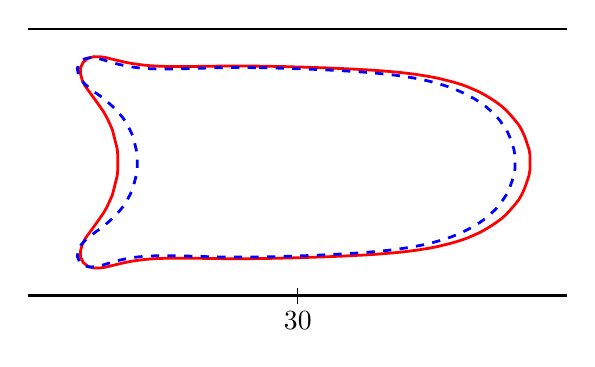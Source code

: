 \begin{tikzpicture}[scale=1.0]

\begin{axis}[
  hide axis,
  axis equal image,
  xmin = +25,
  xmax = +35,
  ymin = -3.0,
  ymax = +3.0,
  xtick = \empty,
  ytick = \empty,
]

\addplot[red,line width=1pt] coordinates{
(2.953e+01,1.779e+00)
(2.949e+01,1.78e+00)
(2.945e+01,1.78e+00)
(2.941e+01,1.781e+00)
(2.937e+01,1.782e+00)
(2.933e+01,1.782e+00)
(2.928e+01,1.783e+00)
(2.924e+01,1.783e+00)
(2.919e+01,1.784e+00)
(2.915e+01,1.784e+00)
(2.91e+01,1.785e+00)
(2.905e+01,1.785e+00)
(2.9e+01,1.785e+00)
(2.894e+01,1.785e+00)
(2.889e+01,1.785e+00)
(2.883e+01,1.785e+00)
(2.877e+01,1.785e+00)
(2.871e+01,1.785e+00)
(2.864e+01,1.784e+00)
(2.858e+01,1.784e+00)
(2.851e+01,1.783e+00)
(2.844e+01,1.782e+00)
(2.837e+01,1.781e+00)
(2.83e+01,1.78e+00)
(2.822e+01,1.779e+00)
(2.814e+01,1.778e+00)
(2.806e+01,1.777e+00)
(2.798e+01,1.776e+00)
(2.79e+01,1.776e+00)
(2.781e+01,1.775e+00)
(2.773e+01,1.775e+00)
(2.764e+01,1.776e+00)
(2.755e+01,1.778e+00)
(2.745e+01,1.781e+00)
(2.736e+01,1.786e+00)
(2.726e+01,1.792e+00)
(2.716e+01,1.801e+00)
(2.707e+01,1.812e+00)
(2.696e+01,1.827e+00)
(2.686e+01,1.845e+00)
(2.676e+01,1.866e+00)
(2.666e+01,1.89e+00)
(2.655e+01,1.916e+00)
(2.645e+01,1.941e+00)
(2.634e+01,1.958e+00)
(2.623e+01,1.959e+00)
(2.612e+01,1.929e+00)
(2.603e+01,1.857e+00)
(2.598e+01,1.753e+00)
(2.598e+01,1.638e+00)
(2.601e+01,1.526e+00)
(2.606e+01,1.422e+00)
(2.613e+01,1.324e+00)
(2.62e+01,1.228e+00)
(2.627e+01,1.132e+00)
(2.634e+01,1.033e+00)
(2.641e+01,9.313e-01)
(2.647e+01,8.253e-01)
(2.652e+01,7.154e-01)
(2.657e+01,6.02e-01)
(2.66e+01,4.854e-01)
(2.663e+01,3.663e-01)
(2.666e+01,2.453e-01)
(2.667e+01,1.23e-01)
(2.667e+01,-9.582e-10)
(2.667e+01,-1.23e-01)
(2.666e+01,-2.453e-01)
(2.663e+01,-3.663e-01)
(2.66e+01,-4.854e-01)
(2.657e+01,-6.02e-01)
(2.652e+01,-7.154e-01)
(2.647e+01,-8.253e-01)
(2.641e+01,-9.313e-01)
(2.634e+01,-1.033e+00)
(2.627e+01,-1.132e+00)
(2.62e+01,-1.228e+00)
(2.613e+01,-1.324e+00)
(2.606e+01,-1.422e+00)
(2.601e+01,-1.526e+00)
(2.598e+01,-1.638e+00)
(2.598e+01,-1.753e+00)
(2.603e+01,-1.857e+00)
(2.612e+01,-1.929e+00)
(2.623e+01,-1.959e+00)
(2.634e+01,-1.958e+00)
(2.645e+01,-1.941e+00)
(2.655e+01,-1.916e+00)
(2.666e+01,-1.89e+00)
(2.676e+01,-1.866e+00)
(2.686e+01,-1.845e+00)
(2.696e+01,-1.827e+00)
(2.707e+01,-1.812e+00)
(2.716e+01,-1.801e+00)
(2.726e+01,-1.792e+00)
(2.736e+01,-1.786e+00)
(2.745e+01,-1.781e+00)
(2.755e+01,-1.778e+00)
(2.764e+01,-1.776e+00)
(2.773e+01,-1.775e+00)
(2.781e+01,-1.775e+00)
(2.79e+01,-1.776e+00)
(2.798e+01,-1.776e+00)
(2.806e+01,-1.777e+00)
(2.814e+01,-1.778e+00)
(2.822e+01,-1.779e+00)
(2.83e+01,-1.78e+00)
(2.837e+01,-1.781e+00)
(2.844e+01,-1.782e+00)
(2.851e+01,-1.783e+00)
(2.858e+01,-1.784e+00)
(2.864e+01,-1.784e+00)
(2.871e+01,-1.785e+00)
(2.877e+01,-1.785e+00)
(2.883e+01,-1.785e+00)
(2.889e+01,-1.785e+00)
(2.894e+01,-1.785e+00)
(2.9e+01,-1.785e+00)
(2.905e+01,-1.785e+00)
(2.91e+01,-1.785e+00)
(2.915e+01,-1.784e+00)
(2.919e+01,-1.784e+00)
(2.924e+01,-1.783e+00)
(2.928e+01,-1.783e+00)
(2.933e+01,-1.782e+00)
(2.937e+01,-1.782e+00)
(2.941e+01,-1.781e+00)
(2.945e+01,-1.78e+00)
(2.949e+01,-1.78e+00)
(2.953e+01,-1.779e+00)
(2.958e+01,-1.778e+00)
(2.962e+01,-1.777e+00)
(2.966e+01,-1.776e+00)
(2.97e+01,-1.776e+00)
(2.974e+01,-1.774e+00)
(2.978e+01,-1.774e+00)
(2.983e+01,-1.772e+00)
(2.988e+01,-1.771e+00)
(2.992e+01,-1.77e+00)
(2.997e+01,-1.768e+00)
(3.002e+01,-1.767e+00)
(3.007e+01,-1.766e+00)
(3.013e+01,-1.764e+00)
(3.018e+01,-1.762e+00)
(3.024e+01,-1.76e+00)
(3.03e+01,-1.758e+00)
(3.036e+01,-1.756e+00)
(3.042e+01,-1.754e+00)
(3.049e+01,-1.752e+00)
(3.056e+01,-1.749e+00)
(3.063e+01,-1.746e+00)
(3.07e+01,-1.743e+00)
(3.077e+01,-1.74e+00)
(3.085e+01,-1.737e+00)
(3.092e+01,-1.733e+00)
(3.1e+01,-1.73e+00)
(3.108e+01,-1.725e+00)
(3.117e+01,-1.721e+00)
(3.125e+01,-1.716e+00)
(3.134e+01,-1.711e+00)
(3.143e+01,-1.705e+00)
(3.152e+01,-1.698e+00)
(3.161e+01,-1.691e+00)
(3.171e+01,-1.683e+00)
(3.18e+01,-1.675e+00)
(3.19e+01,-1.665e+00)
(3.2e+01,-1.654e+00)
(3.21e+01,-1.642e+00)
(3.22e+01,-1.629e+00)
(3.23e+01,-1.613e+00)
(3.241e+01,-1.596e+00)
(3.251e+01,-1.577e+00)
(3.262e+01,-1.555e+00)
(3.272e+01,-1.53e+00)
(3.283e+01,-1.503e+00)
(3.294e+01,-1.472e+00)
(3.305e+01,-1.437e+00)
(3.316e+01,-1.397e+00)
(3.326e+01,-1.353e+00)
(3.337e+01,-1.304e+00)
(3.347e+01,-1.25e+00)
(3.357e+01,-1.19e+00)
(3.367e+01,-1.124e+00)
(3.377e+01,-1.051e+00)
(3.386e+01,-9.717e-01)
(3.394e+01,-8.857e-01)
(3.402e+01,-7.931e-01)
(3.41e+01,-6.941e-01)
(3.416e+01,-5.891e-01)
(3.421e+01,-4.785e-01)
(3.425e+01,-3.633e-01)
(3.429e+01,-2.444e-01)
(3.431e+01,-1.229e-01)
(3.431e+01,1.173e-09)
(3.431e+01,1.229e-01)
(3.429e+01,2.444e-01)
(3.425e+01,3.633e-01)
(3.421e+01,4.785e-01)
(3.416e+01,5.891e-01)
(3.41e+01,6.941e-01)
(3.402e+01,7.931e-01)
(3.394e+01,8.857e-01)
(3.386e+01,9.717e-01)
(3.377e+01,1.051e+00)
(3.367e+01,1.124e+00)
(3.357e+01,1.19e+00)
(3.347e+01,1.25e+00)
(3.337e+01,1.304e+00)
(3.326e+01,1.353e+00)
(3.316e+01,1.397e+00)
(3.305e+01,1.437e+00)
(3.294e+01,1.472e+00)
(3.283e+01,1.503e+00)
(3.272e+01,1.53e+00)
(3.262e+01,1.555e+00)
(3.251e+01,1.577e+00)
(3.241e+01,1.596e+00)
(3.23e+01,1.613e+00)
(3.22e+01,1.629e+00)
(3.21e+01,1.642e+00)
(3.2e+01,1.654e+00)
(3.19e+01,1.665e+00)
(3.18e+01,1.675e+00)
(3.171e+01,1.683e+00)
(3.161e+01,1.691e+00)
(3.152e+01,1.698e+00)
(3.143e+01,1.705e+00)
(3.134e+01,1.711e+00)
(3.125e+01,1.716e+00)
(3.117e+01,1.721e+00)
(3.108e+01,1.725e+00)
(3.1e+01,1.73e+00)
(3.092e+01,1.733e+00)
(3.085e+01,1.737e+00)
(3.077e+01,1.74e+00)
(3.07e+01,1.743e+00)
(3.063e+01,1.746e+00)
(3.056e+01,1.749e+00)
(3.049e+01,1.752e+00)
(3.042e+01,1.754e+00)
(3.036e+01,1.756e+00)
(3.03e+01,1.758e+00)
(3.024e+01,1.76e+00)
(3.018e+01,1.762e+00)
(3.013e+01,1.764e+00)
(3.007e+01,1.766e+00)
(3.002e+01,1.767e+00)
(2.997e+01,1.768e+00)
(2.992e+01,1.77e+00)
(2.988e+01,1.771e+00)
(2.983e+01,1.772e+00)
(2.978e+01,1.774e+00)
(2.974e+01,1.774e+00)
(2.97e+01,1.776e+00)
(2.966e+01,1.776e+00)
(2.962e+01,1.777e+00)
(2.958e+01,1.778e+00)
(2.953e+01,1.779e+00)
};

\addplot[blue,dashed,line width=1pt] coordinates{
(2.923e+01,1.754e+00)
(2.919e+01,1.755e+00)
(2.915e+01,1.755e+00)
(2.911e+01,1.756e+00)
(2.907e+01,1.756e+00)
(2.903e+01,1.756e+00)
(2.898e+01,1.756e+00)
(2.894e+01,1.756e+00)
(2.889e+01,1.756e+00)
(2.885e+01,1.756e+00)
(2.88e+01,1.756e+00)
(2.875e+01,1.755e+00)
(2.869e+01,1.755e+00)
(2.864e+01,1.754e+00)
(2.858e+01,1.753e+00)
(2.853e+01,1.752e+00)
(2.847e+01,1.751e+00)
(2.841e+01,1.75e+00)
(2.834e+01,1.748e+00)
(2.828e+01,1.746e+00)
(2.821e+01,1.745e+00)
(2.814e+01,1.742e+00)
(2.807e+01,1.74e+00)
(2.8e+01,1.738e+00)
(2.792e+01,1.736e+00)
(2.784e+01,1.734e+00)
(2.776e+01,1.732e+00)
(2.768e+01,1.731e+00)
(2.76e+01,1.73e+00)
(2.751e+01,1.73e+00)
(2.743e+01,1.73e+00)
(2.734e+01,1.733e+00)
(2.724e+01,1.737e+00)
(2.715e+01,1.743e+00)
(2.706e+01,1.751e+00)
(2.696e+01,1.763e+00)
(2.687e+01,1.778e+00)
(2.677e+01,1.798e+00)
(2.667e+01,1.821e+00)
(2.657e+01,1.849e+00)
(2.647e+01,1.879e+00)
(2.637e+01,1.909e+00)
(2.626e+01,1.932e+00)
(2.615e+01,1.94e+00)
(2.605e+01,1.915e+00)
(2.596e+01,1.845e+00)
(2.592e+01,1.74e+00)
(2.594e+01,1.628e+00)
(2.599e+01,1.527e+00)
(2.607e+01,1.441e+00)
(2.616e+01,1.366e+00)
(2.625e+01,1.296e+00)
(2.635e+01,1.226e+00)
(2.644e+01,1.154e+00)
(2.653e+01,1.076e+00)
(2.662e+01,9.922e-01)
(2.67e+01,9.02e-01)
(2.678e+01,8.054e-01)
(2.684e+01,7.027e-01)
(2.69e+01,5.945e-01)
(2.695e+01,4.816e-01)
(2.698e+01,3.647e-01)
(2.701e+01,2.448e-01)
(2.703e+01,1.229e-01)
(2.703e+01,-2.995e-09)
(2.703e+01,-1.229e-01)
(2.701e+01,-2.448e-01)
(2.698e+01,-3.647e-01)
(2.695e+01,-4.816e-01)
(2.69e+01,-5.945e-01)
(2.684e+01,-7.027e-01)
(2.678e+01,-8.054e-01)
(2.67e+01,-9.02e-01)
(2.662e+01,-9.922e-01)
(2.653e+01,-1.076e+00)
(2.644e+01,-1.154e+00)
(2.635e+01,-1.226e+00)
(2.625e+01,-1.296e+00)
(2.616e+01,-1.366e+00)
(2.607e+01,-1.441e+00)
(2.599e+01,-1.527e+00)
(2.594e+01,-1.628e+00)
(2.592e+01,-1.74e+00)
(2.596e+01,-1.845e+00)
(2.605e+01,-1.915e+00)
(2.615e+01,-1.94e+00)
(2.626e+01,-1.932e+00)
(2.637e+01,-1.909e+00)
(2.647e+01,-1.879e+00)
(2.657e+01,-1.849e+00)
(2.667e+01,-1.821e+00)
(2.677e+01,-1.798e+00)
(2.687e+01,-1.778e+00)
(2.696e+01,-1.763e+00)
(2.706e+01,-1.751e+00)
(2.715e+01,-1.743e+00)
(2.724e+01,-1.737e+00)
(2.734e+01,-1.733e+00)
(2.743e+01,-1.73e+00)
(2.751e+01,-1.73e+00)
(2.76e+01,-1.73e+00)
(2.768e+01,-1.731e+00)
(2.776e+01,-1.732e+00)
(2.784e+01,-1.734e+00)
(2.792e+01,-1.736e+00)
(2.8e+01,-1.738e+00)
(2.807e+01,-1.74e+00)
(2.814e+01,-1.742e+00)
(2.821e+01,-1.745e+00)
(2.828e+01,-1.746e+00)
(2.834e+01,-1.748e+00)
(2.841e+01,-1.75e+00)
(2.847e+01,-1.751e+00)
(2.853e+01,-1.752e+00)
(2.858e+01,-1.753e+00)
(2.864e+01,-1.754e+00)
(2.869e+01,-1.755e+00)
(2.875e+01,-1.755e+00)
(2.88e+01,-1.756e+00)
(2.885e+01,-1.756e+00)
(2.889e+01,-1.756e+00)
(2.894e+01,-1.756e+00)
(2.898e+01,-1.756e+00)
(2.903e+01,-1.756e+00)
(2.907e+01,-1.756e+00)
(2.911e+01,-1.756e+00)
(2.915e+01,-1.755e+00)
(2.919e+01,-1.755e+00)
(2.923e+01,-1.754e+00)
(2.927e+01,-1.754e+00)
(2.932e+01,-1.753e+00)
(2.936e+01,-1.752e+00)
(2.94e+01,-1.752e+00)
(2.944e+01,-1.751e+00)
(2.948e+01,-1.75e+00)
(2.953e+01,-1.749e+00)
(2.958e+01,-1.748e+00)
(2.962e+01,-1.747e+00)
(2.967e+01,-1.745e+00)
(2.972e+01,-1.744e+00)
(2.977e+01,-1.742e+00)
(2.983e+01,-1.741e+00)
(2.988e+01,-1.739e+00)
(2.994e+01,-1.737e+00)
(3.0e+01,-1.735e+00)
(3.006e+01,-1.733e+00)
(3.012e+01,-1.73e+00)
(3.019e+01,-1.728e+00)
(3.026e+01,-1.725e+00)
(3.033e+01,-1.722e+00)
(3.04e+01,-1.719e+00)
(3.047e+01,-1.716e+00)
(3.054e+01,-1.712e+00)
(3.062e+01,-1.708e+00)
(3.07e+01,-1.704e+00)
(3.078e+01,-1.7e+00)
(3.087e+01,-1.695e+00)
(3.095e+01,-1.69e+00)
(3.104e+01,-1.685e+00)
(3.113e+01,-1.678e+00)
(3.122e+01,-1.672e+00)
(3.131e+01,-1.665e+00)
(3.14e+01,-1.657e+00)
(3.15e+01,-1.648e+00)
(3.16e+01,-1.638e+00)
(3.17e+01,-1.628e+00)
(3.18e+01,-1.616e+00)
(3.19e+01,-1.602e+00)
(3.2e+01,-1.587e+00)
(3.211e+01,-1.571e+00)
(3.221e+01,-1.552e+00)
(3.232e+01,-1.53e+00)
(3.243e+01,-1.507e+00)
(3.253e+01,-1.48e+00)
(3.264e+01,-1.45e+00)
(3.275e+01,-1.416e+00)
(3.286e+01,-1.378e+00)
(3.296e+01,-1.336e+00)
(3.307e+01,-1.288e+00)
(3.317e+01,-1.236e+00)
(3.328e+01,-1.177e+00)
(3.338e+01,-1.113e+00)
(3.348e+01,-1.042e+00)
(3.357e+01,-9.645e-01)
(3.366e+01,-8.802e-01)
(3.374e+01,-7.891e-01)
(3.381e+01,-6.913e-01)
(3.388e+01,-5.873e-01)
(3.393e+01,-4.776e-01)
(3.397e+01,-3.629e-01)
(3.401e+01,-2.443e-01)
(3.403e+01,-1.228e-01)
(3.403e+01,2.972e-09)
(3.403e+01,1.228e-01)
(3.401e+01,2.443e-01)
(3.397e+01,3.629e-01)
(3.393e+01,4.776e-01)
(3.388e+01,5.873e-01)
(3.381e+01,6.913e-01)
(3.374e+01,7.891e-01)
(3.366e+01,8.802e-01)
(3.357e+01,9.645e-01)
(3.348e+01,1.042e+00)
(3.338e+01,1.113e+00)
(3.328e+01,1.177e+00)
(3.317e+01,1.236e+00)
(3.307e+01,1.288e+00)
(3.296e+01,1.336e+00)
(3.286e+01,1.378e+00)
(3.275e+01,1.416e+00)
(3.264e+01,1.45e+00)
(3.253e+01,1.48e+00)
(3.243e+01,1.507e+00)
(3.232e+01,1.53e+00)
(3.221e+01,1.552e+00)
(3.211e+01,1.571e+00)
(3.2e+01,1.587e+00)
(3.19e+01,1.602e+00)
(3.18e+01,1.616e+00)
(3.17e+01,1.628e+00)
(3.16e+01,1.638e+00)
(3.15e+01,1.648e+00)
(3.14e+01,1.657e+00)
(3.131e+01,1.665e+00)
(3.122e+01,1.672e+00)
(3.113e+01,1.678e+00)
(3.104e+01,1.685e+00)
(3.095e+01,1.69e+00)
(3.087e+01,1.695e+00)
(3.078e+01,1.7e+00)
(3.07e+01,1.704e+00)
(3.062e+01,1.708e+00)
(3.054e+01,1.712e+00)
(3.047e+01,1.716e+00)
(3.04e+01,1.719e+00)
(3.033e+01,1.722e+00)
(3.026e+01,1.725e+00)
(3.019e+01,1.728e+00)
(3.012e+01,1.73e+00)
(3.006e+01,1.733e+00)
(3.0e+01,1.735e+00)
(2.994e+01,1.737e+00)
(2.988e+01,1.739e+00)
(2.983e+01,1.741e+00)
(2.977e+01,1.742e+00)
(2.972e+01,1.744e+00)
(2.967e+01,1.745e+00)
(2.962e+01,1.747e+00)
(2.958e+01,1.748e+00)
(2.953e+01,1.749e+00)
(2.948e+01,1.75e+00)
(2.944e+01,1.751e+00)
(2.94e+01,1.752e+00)
(2.936e+01,1.752e+00)
(2.932e+01,1.753e+00)
(2.927e+01,1.754e+00)
(2.923e+01,1.754e+00)
};

\addplot[black,line width=1pt] coordinates{
  (+25,-2.47)
  (+35,-2.47)
};

\addplot[black,line width=1pt] coordinates{
  (+25,+2.47)
  (+35,+2.47)
};

\addplot[black,line width=0.2pt] coordinates{
  (30,-2.32)
  (30,-2.62)
};

\end{axis}

\node at (3.43,0.05) {$30$};

\end{tikzpicture}




